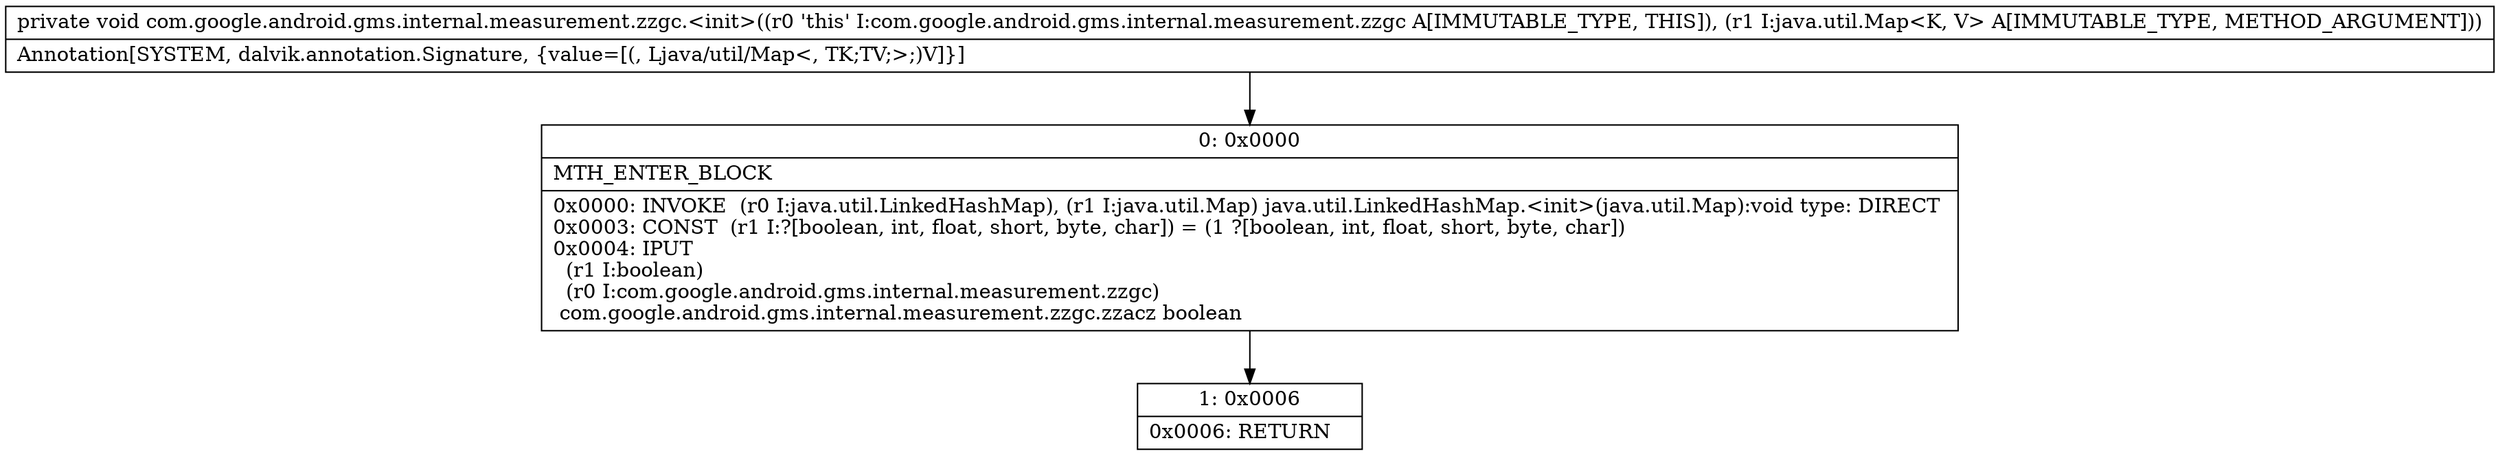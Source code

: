 digraph "CFG forcom.google.android.gms.internal.measurement.zzgc.\<init\>(Ljava\/util\/Map;)V" {
Node_0 [shape=record,label="{0\:\ 0x0000|MTH_ENTER_BLOCK\l|0x0000: INVOKE  (r0 I:java.util.LinkedHashMap), (r1 I:java.util.Map) java.util.LinkedHashMap.\<init\>(java.util.Map):void type: DIRECT \l0x0003: CONST  (r1 I:?[boolean, int, float, short, byte, char]) = (1 ?[boolean, int, float, short, byte, char]) \l0x0004: IPUT  \l  (r1 I:boolean)\l  (r0 I:com.google.android.gms.internal.measurement.zzgc)\l com.google.android.gms.internal.measurement.zzgc.zzacz boolean \l}"];
Node_1 [shape=record,label="{1\:\ 0x0006|0x0006: RETURN   \l}"];
MethodNode[shape=record,label="{private void com.google.android.gms.internal.measurement.zzgc.\<init\>((r0 'this' I:com.google.android.gms.internal.measurement.zzgc A[IMMUTABLE_TYPE, THIS]), (r1 I:java.util.Map\<K, V\> A[IMMUTABLE_TYPE, METHOD_ARGUMENT]))  | Annotation[SYSTEM, dalvik.annotation.Signature, \{value=[(, Ljava\/util\/Map\<, TK;TV;\>;)V]\}]\l}"];
MethodNode -> Node_0;
Node_0 -> Node_1;
}

